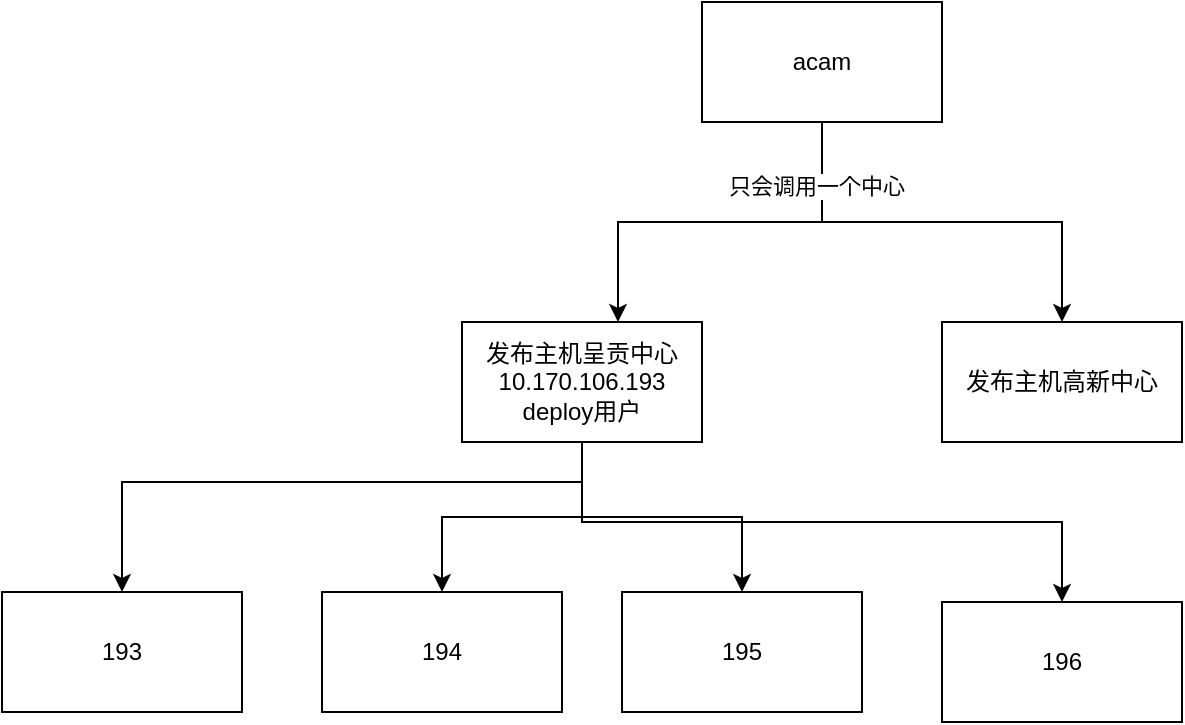 <mxfile version="22.1.7" type="github">
  <diagram name="第 1 页" id="xxVKFMJhQaHEfw4vbOZt">
    <mxGraphModel dx="1264" dy="607" grid="1" gridSize="10" guides="1" tooltips="1" connect="1" arrows="1" fold="1" page="1" pageScale="1" pageWidth="827" pageHeight="1169" math="0" shadow="0">
      <root>
        <mxCell id="0" />
        <mxCell id="1" parent="0" />
        <mxCell id="wUkCP5_jq5JVWMtWeEml-5" style="edgeStyle=orthogonalEdgeStyle;rounded=0;orthogonalLoop=1;jettySize=auto;html=1;entryX=0.5;entryY=0;entryDx=0;entryDy=0;" parent="1" source="wUkCP5_jq5JVWMtWeEml-1" target="wUkCP5_jq5JVWMtWeEml-3" edge="1">
          <mxGeometry relative="1" as="geometry" />
        </mxCell>
        <mxCell id="wUkCP5_jq5JVWMtWeEml-1" value="acam" style="rounded=0;whiteSpace=wrap;html=1;" parent="1" vertex="1">
          <mxGeometry x="350" y="230" width="120" height="60" as="geometry" />
        </mxCell>
        <mxCell id="m2rpwl5FB1iMkw1IomVr-5" style="edgeStyle=orthogonalEdgeStyle;rounded=0;orthogonalLoop=1;jettySize=auto;html=1;entryX=0.5;entryY=0;entryDx=0;entryDy=0;" edge="1" parent="1" target="wUkCP5_jq5JVWMtWeEml-6">
          <mxGeometry relative="1" as="geometry">
            <mxPoint x="290" y="450" as="sourcePoint" />
            <mxPoint x="120" y="545" as="targetPoint" />
            <Array as="points">
              <mxPoint x="290" y="470" />
              <mxPoint x="60" y="470" />
            </Array>
          </mxGeometry>
        </mxCell>
        <mxCell id="m2rpwl5FB1iMkw1IomVr-6" style="edgeStyle=orthogonalEdgeStyle;rounded=0;orthogonalLoop=1;jettySize=auto;html=1;entryX=0.5;entryY=0;entryDx=0;entryDy=0;" edge="1" parent="1" source="wUkCP5_jq5JVWMtWeEml-2" target="wUkCP5_jq5JVWMtWeEml-9">
          <mxGeometry relative="1" as="geometry">
            <Array as="points">
              <mxPoint x="290" y="490" />
              <mxPoint x="530" y="490" />
            </Array>
          </mxGeometry>
        </mxCell>
        <mxCell id="m2rpwl5FB1iMkw1IomVr-7" style="edgeStyle=orthogonalEdgeStyle;rounded=0;orthogonalLoop=1;jettySize=auto;html=1;entryX=0.5;entryY=0;entryDx=0;entryDy=0;" edge="1" parent="1" source="wUkCP5_jq5JVWMtWeEml-2" target="wUkCP5_jq5JVWMtWeEml-7">
          <mxGeometry relative="1" as="geometry" />
        </mxCell>
        <mxCell id="m2rpwl5FB1iMkw1IomVr-8" style="edgeStyle=orthogonalEdgeStyle;rounded=0;orthogonalLoop=1;jettySize=auto;html=1;entryX=0.5;entryY=0;entryDx=0;entryDy=0;" edge="1" parent="1" source="wUkCP5_jq5JVWMtWeEml-2" target="wUkCP5_jq5JVWMtWeEml-8">
          <mxGeometry relative="1" as="geometry" />
        </mxCell>
        <mxCell id="wUkCP5_jq5JVWMtWeEml-2" value="发布主机呈贡中心&lt;br&gt;10.170.106.193&lt;br&gt;deploy用户" style="rounded=0;whiteSpace=wrap;html=1;" parent="1" vertex="1">
          <mxGeometry x="230" y="390" width="120" height="60" as="geometry" />
        </mxCell>
        <mxCell id="wUkCP5_jq5JVWMtWeEml-3" value="发布主机高新中心" style="rounded=0;whiteSpace=wrap;html=1;" parent="1" vertex="1">
          <mxGeometry x="470" y="390" width="120" height="60" as="geometry" />
        </mxCell>
        <mxCell id="wUkCP5_jq5JVWMtWeEml-4" style="edgeStyle=orthogonalEdgeStyle;rounded=0;orthogonalLoop=1;jettySize=auto;html=1;entryX=0.65;entryY=0;entryDx=0;entryDy=0;entryPerimeter=0;" parent="1" source="wUkCP5_jq5JVWMtWeEml-1" target="wUkCP5_jq5JVWMtWeEml-2" edge="1">
          <mxGeometry relative="1" as="geometry" />
        </mxCell>
        <mxCell id="wUkCP5_jq5JVWMtWeEml-18" value="只会调用一个中心" style="edgeLabel;html=1;align=center;verticalAlign=middle;resizable=0;points=[];" parent="wUkCP5_jq5JVWMtWeEml-4" vertex="1" connectable="0">
          <mxGeometry x="-0.683" y="-3" relative="1" as="geometry">
            <mxPoint as="offset" />
          </mxGeometry>
        </mxCell>
        <mxCell id="wUkCP5_jq5JVWMtWeEml-6" value="193" style="rounded=0;whiteSpace=wrap;html=1;" parent="1" vertex="1">
          <mxGeometry y="525" width="120" height="60" as="geometry" />
        </mxCell>
        <mxCell id="wUkCP5_jq5JVWMtWeEml-7" value="194" style="rounded=0;whiteSpace=wrap;html=1;" parent="1" vertex="1">
          <mxGeometry x="160" y="525" width="120" height="60" as="geometry" />
        </mxCell>
        <mxCell id="wUkCP5_jq5JVWMtWeEml-8" value="195" style="rounded=0;whiteSpace=wrap;html=1;" parent="1" vertex="1">
          <mxGeometry x="310" y="525" width="120" height="60" as="geometry" />
        </mxCell>
        <mxCell id="wUkCP5_jq5JVWMtWeEml-9" value="196" style="rounded=0;whiteSpace=wrap;html=1;" parent="1" vertex="1">
          <mxGeometry x="470" y="530" width="120" height="60" as="geometry" />
        </mxCell>
      </root>
    </mxGraphModel>
  </diagram>
</mxfile>
